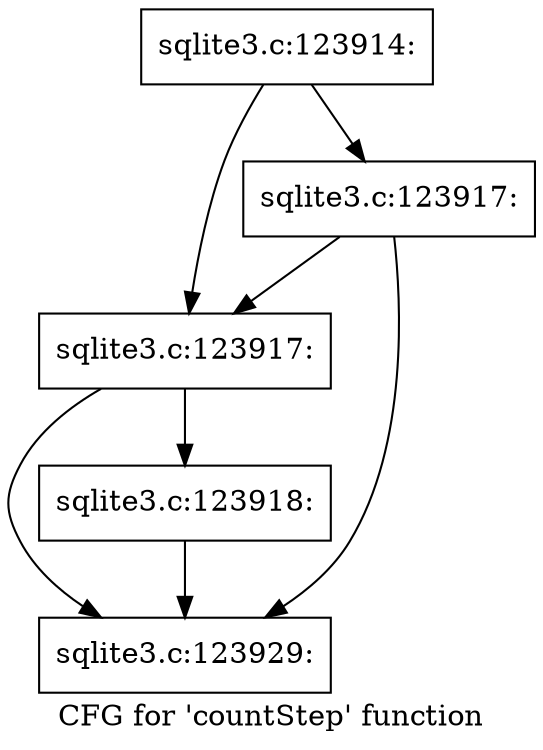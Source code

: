 digraph "CFG for 'countStep' function" {
	label="CFG for 'countStep' function";

	Node0x55c0fa5e08d0 [shape=record,label="{sqlite3.c:123914:}"];
	Node0x55c0fa5e08d0 -> Node0x55c0fa5e3740;
	Node0x55c0fa5e08d0 -> Node0x55c0fa5e37c0;
	Node0x55c0fa5e37c0 [shape=record,label="{sqlite3.c:123917:}"];
	Node0x55c0fa5e37c0 -> Node0x55c0fa5e3740;
	Node0x55c0fa5e37c0 -> Node0x55c0fa5e36f0;
	Node0x55c0fa5e3740 [shape=record,label="{sqlite3.c:123917:}"];
	Node0x55c0fa5e3740 -> Node0x55c0fa5e36a0;
	Node0x55c0fa5e3740 -> Node0x55c0fa5e36f0;
	Node0x55c0fa5e36a0 [shape=record,label="{sqlite3.c:123918:}"];
	Node0x55c0fa5e36a0 -> Node0x55c0fa5e36f0;
	Node0x55c0fa5e36f0 [shape=record,label="{sqlite3.c:123929:}"];
}
